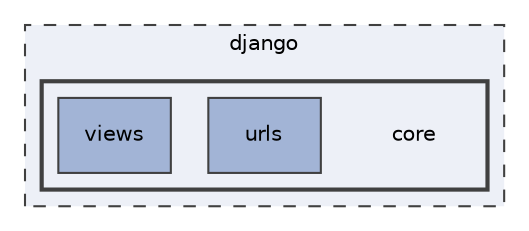 digraph "django/core"
{
 // LATEX_PDF_SIZE
  edge [fontname="Helvetica",fontsize="10",labelfontname="Helvetica",labelfontsize="10"];
  node [fontname="Helvetica",fontsize="10",shape=record];
  compound=true
  subgraph clusterdir_21c50af3483557326bdb0a6411c95011 {
    graph [ bgcolor="#edf0f7", pencolor="grey25", style="filled,dashed,", label="django", fontname="Helvetica", fontsize="10", URL="dir_21c50af3483557326bdb0a6411c95011.html"]
  subgraph clusterdir_de1bbbb81a283c4cd74fa611c3ef0cff {
    graph [ bgcolor="#edf0f7", pencolor="grey25", style="filled,bold,", label="", fontname="Helvetica", fontsize="10", URL="dir_de1bbbb81a283c4cd74fa611c3ef0cff.html"]
    dir_de1bbbb81a283c4cd74fa611c3ef0cff [shape=plaintext, label="core"];
  dir_81035b049967ec7eed275334eeed6f24 [shape=box, label="urls", style="filled,", fillcolor="#a2b4d6", color="grey25", URL="dir_81035b049967ec7eed275334eeed6f24.html"];
  dir_32bf05741f6820a0c0669253d2e3679f [shape=box, label="views", style="filled,", fillcolor="#a2b4d6", color="grey25", URL="dir_32bf05741f6820a0c0669253d2e3679f.html"];
  }
  }
}

